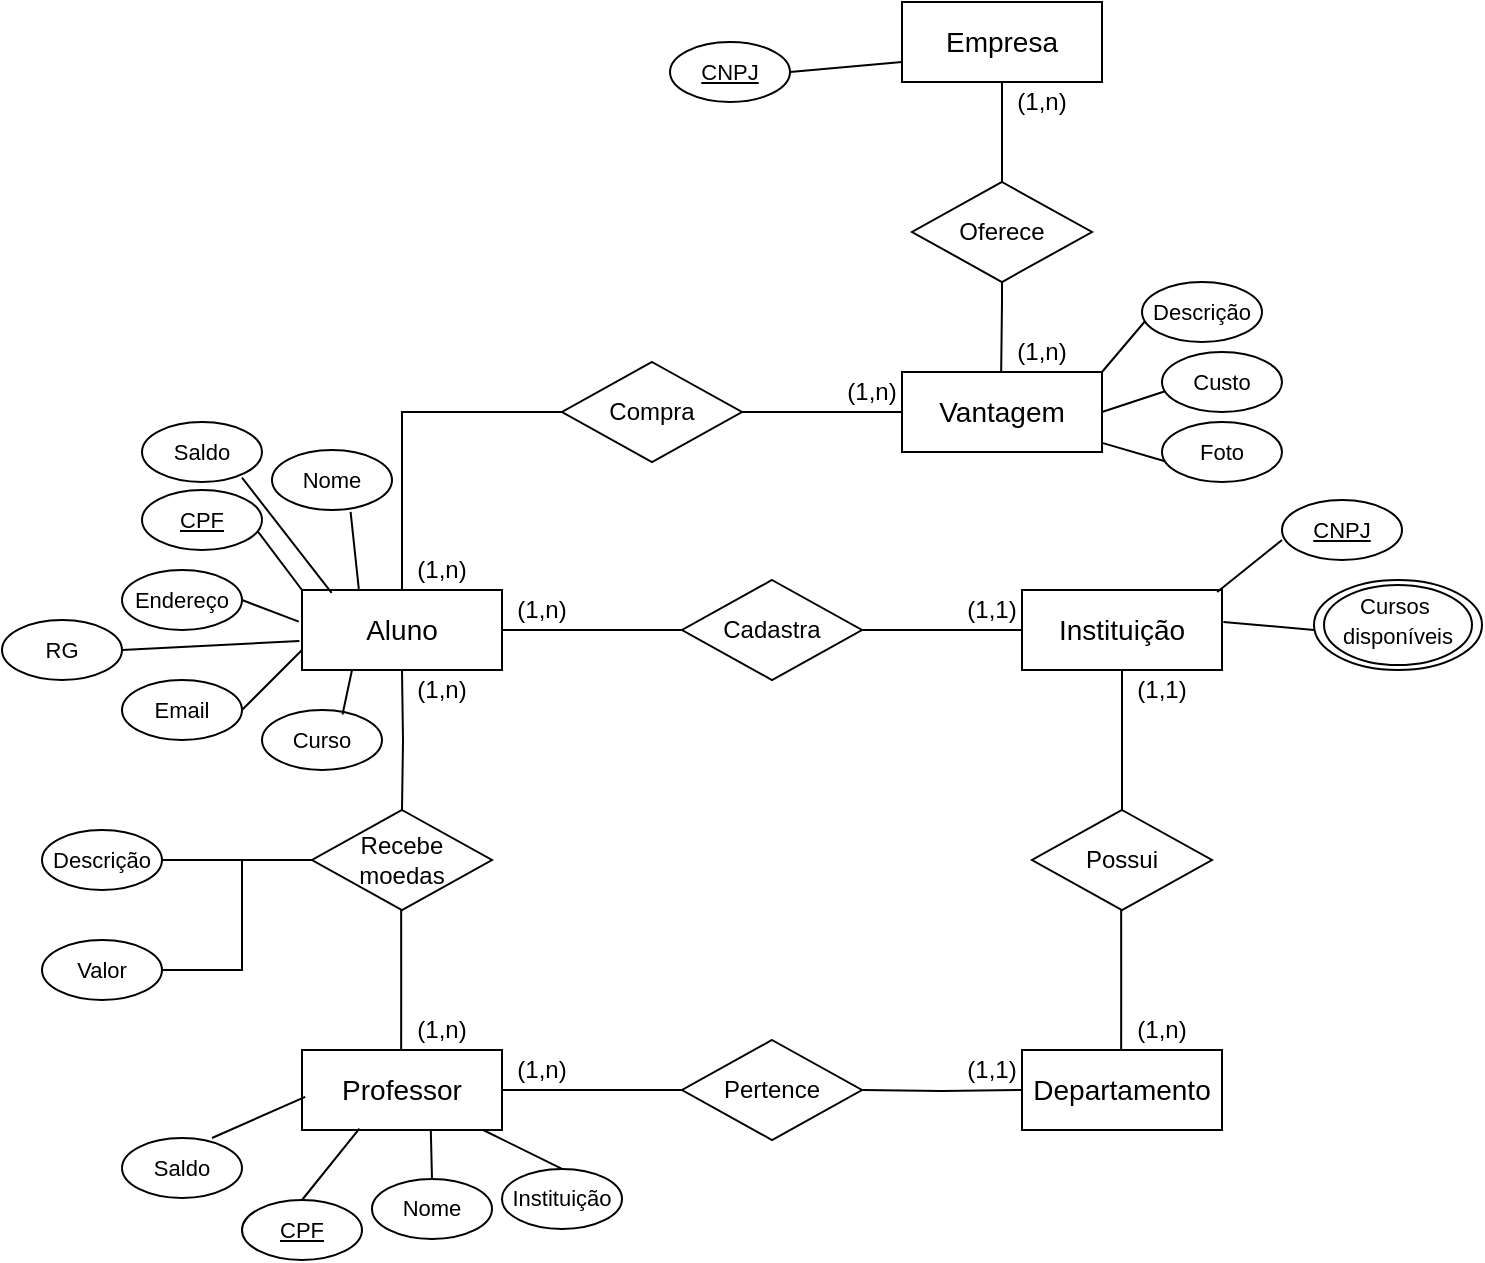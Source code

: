 <mxfile version="21.8.2" type="device">
  <diagram id="C5RBs43oDa-KdzZeNtuy" name="Page-1">
    <mxGraphModel dx="1760" dy="1044" grid="1" gridSize="10" guides="1" tooltips="1" connect="1" arrows="1" fold="1" page="1" pageScale="1" pageWidth="827" pageHeight="1169" math="0" shadow="0">
      <root>
        <mxCell id="WIyWlLk6GJQsqaUBKTNV-0" />
        <mxCell id="WIyWlLk6GJQsqaUBKTNV-1" parent="WIyWlLk6GJQsqaUBKTNV-0" />
        <mxCell id="re-14CfC1s3Y96KnfMVv-6" style="edgeStyle=orthogonalEdgeStyle;rounded=0;orthogonalLoop=1;jettySize=auto;html=1;exitX=1;exitY=0.5;exitDx=0;exitDy=0;entryX=0;entryY=0.5;entryDx=0;entryDy=0;endArrow=none;endFill=0;" edge="1" parent="WIyWlLk6GJQsqaUBKTNV-1" source="re-14CfC1s3Y96KnfMVv-0" target="re-14CfC1s3Y96KnfMVv-4">
          <mxGeometry relative="1" as="geometry" />
        </mxCell>
        <mxCell id="re-14CfC1s3Y96KnfMVv-41" style="edgeStyle=orthogonalEdgeStyle;rounded=0;orthogonalLoop=1;jettySize=auto;html=1;entryX=0;entryY=0.5;entryDx=0;entryDy=0;endArrow=none;endFill=0;" edge="1" parent="WIyWlLk6GJQsqaUBKTNV-1" source="re-14CfC1s3Y96KnfMVv-0" target="re-14CfC1s3Y96KnfMVv-36">
          <mxGeometry relative="1" as="geometry">
            <mxPoint x="180" y="285" as="sourcePoint" />
            <mxPoint x="365" y="190" as="targetPoint" />
            <Array as="points">
              <mxPoint x="220" y="216" />
            </Array>
          </mxGeometry>
        </mxCell>
        <mxCell id="re-14CfC1s3Y96KnfMVv-0" value="" style="rounded=0;whiteSpace=wrap;html=1;" vertex="1" parent="WIyWlLk6GJQsqaUBKTNV-1">
          <mxGeometry x="170" y="305" width="100" height="40" as="geometry" />
        </mxCell>
        <mxCell id="re-14CfC1s3Y96KnfMVv-1" value="&lt;font style=&quot;font-size: 14px;&quot;&gt;Aluno&lt;/font&gt;" style="text;html=1;strokeColor=none;fillColor=none;align=center;verticalAlign=middle;whiteSpace=wrap;rounded=0;" vertex="1" parent="WIyWlLk6GJQsqaUBKTNV-1">
          <mxGeometry x="190" y="310" width="60" height="30" as="geometry" />
        </mxCell>
        <mxCell id="re-14CfC1s3Y96KnfMVv-13" style="edgeStyle=orthogonalEdgeStyle;rounded=0;orthogonalLoop=1;jettySize=auto;html=1;exitX=0.5;exitY=1;exitDx=0;exitDy=0;endArrow=none;endFill=0;" edge="1" parent="WIyWlLk6GJQsqaUBKTNV-1" source="re-14CfC1s3Y96KnfMVv-2" target="re-14CfC1s3Y96KnfMVv-10">
          <mxGeometry relative="1" as="geometry" />
        </mxCell>
        <mxCell id="re-14CfC1s3Y96KnfMVv-2" value="" style="rounded=0;whiteSpace=wrap;html=1;" vertex="1" parent="WIyWlLk6GJQsqaUBKTNV-1">
          <mxGeometry x="530" y="305" width="100" height="40" as="geometry" />
        </mxCell>
        <mxCell id="re-14CfC1s3Y96KnfMVv-3" value="&lt;font style=&quot;font-size: 14px;&quot;&gt;Instituição&lt;/font&gt;" style="text;html=1;strokeColor=none;fillColor=none;align=center;verticalAlign=middle;whiteSpace=wrap;rounded=0;" vertex="1" parent="WIyWlLk6GJQsqaUBKTNV-1">
          <mxGeometry x="550" y="310" width="60" height="30" as="geometry" />
        </mxCell>
        <mxCell id="re-14CfC1s3Y96KnfMVv-4" value="" style="rhombus;whiteSpace=wrap;html=1;" vertex="1" parent="WIyWlLk6GJQsqaUBKTNV-1">
          <mxGeometry x="360" y="300" width="90" height="50" as="geometry" />
        </mxCell>
        <mxCell id="re-14CfC1s3Y96KnfMVv-5" value="Cadastra" style="text;html=1;strokeColor=none;fillColor=none;align=center;verticalAlign=middle;whiteSpace=wrap;rounded=0;" vertex="1" parent="WIyWlLk6GJQsqaUBKTNV-1">
          <mxGeometry x="375" y="310" width="60" height="30" as="geometry" />
        </mxCell>
        <mxCell id="re-14CfC1s3Y96KnfMVv-7" style="edgeStyle=orthogonalEdgeStyle;rounded=0;orthogonalLoop=1;jettySize=auto;html=1;entryX=1;entryY=0.5;entryDx=0;entryDy=0;endArrow=none;endFill=0;" edge="1" parent="WIyWlLk6GJQsqaUBKTNV-1" source="re-14CfC1s3Y96KnfMVv-2" target="re-14CfC1s3Y96KnfMVv-4">
          <mxGeometry relative="1" as="geometry">
            <mxPoint x="280" y="335" as="sourcePoint" />
            <mxPoint x="370" y="335" as="targetPoint" />
          </mxGeometry>
        </mxCell>
        <mxCell id="re-14CfC1s3Y96KnfMVv-8" value="(1,n)" style="text;html=1;strokeColor=none;fillColor=none;align=center;verticalAlign=middle;whiteSpace=wrap;rounded=0;" vertex="1" parent="WIyWlLk6GJQsqaUBKTNV-1">
          <mxGeometry x="270" y="305" width="40" height="20" as="geometry" />
        </mxCell>
        <mxCell id="re-14CfC1s3Y96KnfMVv-9" value="(1,1)" style="text;html=1;strokeColor=none;fillColor=none;align=center;verticalAlign=middle;whiteSpace=wrap;rounded=0;" vertex="1" parent="WIyWlLk6GJQsqaUBKTNV-1">
          <mxGeometry x="495" y="305" width="40" height="20" as="geometry" />
        </mxCell>
        <mxCell id="re-14CfC1s3Y96KnfMVv-10" value="" style="rhombus;whiteSpace=wrap;html=1;" vertex="1" parent="WIyWlLk6GJQsqaUBKTNV-1">
          <mxGeometry x="535" y="415" width="90" height="50" as="geometry" />
        </mxCell>
        <mxCell id="re-14CfC1s3Y96KnfMVv-11" value="Possui" style="text;html=1;strokeColor=none;fillColor=none;align=center;verticalAlign=middle;whiteSpace=wrap;rounded=0;" vertex="1" parent="WIyWlLk6GJQsqaUBKTNV-1">
          <mxGeometry x="550" y="425" width="60" height="30" as="geometry" />
        </mxCell>
        <mxCell id="re-14CfC1s3Y96KnfMVv-17" style="edgeStyle=orthogonalEdgeStyle;rounded=0;orthogonalLoop=1;jettySize=auto;html=1;exitX=0.5;exitY=1;exitDx=0;exitDy=0;endArrow=none;endFill=0;" edge="1" parent="WIyWlLk6GJQsqaUBKTNV-1">
          <mxGeometry relative="1" as="geometry">
            <mxPoint x="579.58" y="535" as="targetPoint" />
            <mxPoint x="579.58" y="465" as="sourcePoint" />
            <Array as="points">
              <mxPoint x="579.58" y="500" />
              <mxPoint x="579.58" y="500" />
            </Array>
          </mxGeometry>
        </mxCell>
        <mxCell id="re-14CfC1s3Y96KnfMVv-18" value="" style="rounded=0;whiteSpace=wrap;html=1;" vertex="1" parent="WIyWlLk6GJQsqaUBKTNV-1">
          <mxGeometry x="530" y="535" width="100" height="40" as="geometry" />
        </mxCell>
        <mxCell id="re-14CfC1s3Y96KnfMVv-19" value="&lt;font style=&quot;font-size: 14px;&quot;&gt;Departamento&lt;/font&gt;" style="text;html=1;strokeColor=none;fillColor=none;align=center;verticalAlign=middle;whiteSpace=wrap;rounded=0;" vertex="1" parent="WIyWlLk6GJQsqaUBKTNV-1">
          <mxGeometry x="550" y="540" width="60" height="30" as="geometry" />
        </mxCell>
        <mxCell id="re-14CfC1s3Y96KnfMVv-20" style="edgeStyle=orthogonalEdgeStyle;rounded=0;orthogonalLoop=1;jettySize=auto;html=1;exitX=1;exitY=0.5;exitDx=0;exitDy=0;entryX=0;entryY=0.5;entryDx=0;entryDy=0;endArrow=none;endFill=0;" edge="1" parent="WIyWlLk6GJQsqaUBKTNV-1" source="re-14CfC1s3Y96KnfMVv-21" target="re-14CfC1s3Y96KnfMVv-23">
          <mxGeometry relative="1" as="geometry" />
        </mxCell>
        <mxCell id="re-14CfC1s3Y96KnfMVv-21" value="" style="rounded=0;whiteSpace=wrap;html=1;" vertex="1" parent="WIyWlLk6GJQsqaUBKTNV-1">
          <mxGeometry x="170" y="535" width="100" height="40" as="geometry" />
        </mxCell>
        <mxCell id="re-14CfC1s3Y96KnfMVv-22" value="&lt;font style=&quot;font-size: 14px;&quot;&gt;Professor&lt;/font&gt;" style="text;html=1;strokeColor=none;fillColor=none;align=center;verticalAlign=middle;whiteSpace=wrap;rounded=0;" vertex="1" parent="WIyWlLk6GJQsqaUBKTNV-1">
          <mxGeometry x="190" y="540" width="60" height="30" as="geometry" />
        </mxCell>
        <mxCell id="re-14CfC1s3Y96KnfMVv-23" value="" style="rhombus;whiteSpace=wrap;html=1;" vertex="1" parent="WIyWlLk6GJQsqaUBKTNV-1">
          <mxGeometry x="360" y="530" width="90" height="50" as="geometry" />
        </mxCell>
        <mxCell id="re-14CfC1s3Y96KnfMVv-24" value="Pertence" style="text;html=1;strokeColor=none;fillColor=none;align=center;verticalAlign=middle;whiteSpace=wrap;rounded=0;" vertex="1" parent="WIyWlLk6GJQsqaUBKTNV-1">
          <mxGeometry x="375" y="540" width="60" height="30" as="geometry" />
        </mxCell>
        <mxCell id="re-14CfC1s3Y96KnfMVv-25" style="edgeStyle=orthogonalEdgeStyle;rounded=0;orthogonalLoop=1;jettySize=auto;html=1;entryX=1;entryY=0.5;entryDx=0;entryDy=0;endArrow=none;endFill=0;" edge="1" parent="WIyWlLk6GJQsqaUBKTNV-1" target="re-14CfC1s3Y96KnfMVv-23">
          <mxGeometry relative="1" as="geometry">
            <mxPoint x="530" y="555" as="sourcePoint" />
            <mxPoint x="370" y="565" as="targetPoint" />
          </mxGeometry>
        </mxCell>
        <mxCell id="re-14CfC1s3Y96KnfMVv-26" value="(1,n)" style="text;html=1;strokeColor=none;fillColor=none;align=center;verticalAlign=middle;whiteSpace=wrap;rounded=0;" vertex="1" parent="WIyWlLk6GJQsqaUBKTNV-1">
          <mxGeometry x="270" y="535" width="40" height="20" as="geometry" />
        </mxCell>
        <mxCell id="re-14CfC1s3Y96KnfMVv-27" value="(1,1)" style="text;html=1;strokeColor=none;fillColor=none;align=center;verticalAlign=middle;whiteSpace=wrap;rounded=0;" vertex="1" parent="WIyWlLk6GJQsqaUBKTNV-1">
          <mxGeometry x="495" y="535" width="40" height="20" as="geometry" />
        </mxCell>
        <mxCell id="re-14CfC1s3Y96KnfMVv-28" value="(1,1)" style="text;html=1;strokeColor=none;fillColor=none;align=center;verticalAlign=middle;whiteSpace=wrap;rounded=0;" vertex="1" parent="WIyWlLk6GJQsqaUBKTNV-1">
          <mxGeometry x="580" y="345" width="40" height="20" as="geometry" />
        </mxCell>
        <mxCell id="re-14CfC1s3Y96KnfMVv-29" value="(1,n)" style="text;html=1;strokeColor=none;fillColor=none;align=center;verticalAlign=middle;whiteSpace=wrap;rounded=0;" vertex="1" parent="WIyWlLk6GJQsqaUBKTNV-1">
          <mxGeometry x="580" y="515" width="40" height="20" as="geometry" />
        </mxCell>
        <mxCell id="re-14CfC1s3Y96KnfMVv-30" style="edgeStyle=orthogonalEdgeStyle;rounded=0;orthogonalLoop=1;jettySize=auto;html=1;exitX=0.5;exitY=1;exitDx=0;exitDy=0;endArrow=none;endFill=0;" edge="1" parent="WIyWlLk6GJQsqaUBKTNV-1" target="re-14CfC1s3Y96KnfMVv-31">
          <mxGeometry relative="1" as="geometry">
            <mxPoint x="220" y="345" as="sourcePoint" />
          </mxGeometry>
        </mxCell>
        <mxCell id="re-14CfC1s3Y96KnfMVv-31" value="" style="rhombus;whiteSpace=wrap;html=1;" vertex="1" parent="WIyWlLk6GJQsqaUBKTNV-1">
          <mxGeometry x="175" y="415" width="90" height="50" as="geometry" />
        </mxCell>
        <mxCell id="re-14CfC1s3Y96KnfMVv-32" value="Recebe&lt;br&gt;moedas" style="text;html=1;strokeColor=none;fillColor=none;align=center;verticalAlign=middle;whiteSpace=wrap;rounded=0;" vertex="1" parent="WIyWlLk6GJQsqaUBKTNV-1">
          <mxGeometry x="190" y="425" width="60" height="30" as="geometry" />
        </mxCell>
        <mxCell id="re-14CfC1s3Y96KnfMVv-33" style="edgeStyle=orthogonalEdgeStyle;rounded=0;orthogonalLoop=1;jettySize=auto;html=1;exitX=0.5;exitY=1;exitDx=0;exitDy=0;endArrow=none;endFill=0;" edge="1" parent="WIyWlLk6GJQsqaUBKTNV-1">
          <mxGeometry relative="1" as="geometry">
            <mxPoint x="219.58" y="535" as="targetPoint" />
            <mxPoint x="219.58" y="465" as="sourcePoint" />
            <Array as="points">
              <mxPoint x="219.58" y="500" />
              <mxPoint x="219.58" y="500" />
            </Array>
          </mxGeometry>
        </mxCell>
        <mxCell id="re-14CfC1s3Y96KnfMVv-34" value="(1,n)" style="text;html=1;strokeColor=none;fillColor=none;align=center;verticalAlign=middle;whiteSpace=wrap;rounded=0;" vertex="1" parent="WIyWlLk6GJQsqaUBKTNV-1">
          <mxGeometry x="220" y="345" width="40" height="20" as="geometry" />
        </mxCell>
        <mxCell id="re-14CfC1s3Y96KnfMVv-35" value="(1,n)" style="text;html=1;strokeColor=none;fillColor=none;align=center;verticalAlign=middle;whiteSpace=wrap;rounded=0;" vertex="1" parent="WIyWlLk6GJQsqaUBKTNV-1">
          <mxGeometry x="220" y="515" width="40" height="20" as="geometry" />
        </mxCell>
        <mxCell id="re-14CfC1s3Y96KnfMVv-36" value="" style="rhombus;whiteSpace=wrap;html=1;" vertex="1" parent="WIyWlLk6GJQsqaUBKTNV-1">
          <mxGeometry x="300" y="191" width="90" height="50" as="geometry" />
        </mxCell>
        <mxCell id="re-14CfC1s3Y96KnfMVv-37" value="Compra" style="text;html=1;strokeColor=none;fillColor=none;align=center;verticalAlign=middle;whiteSpace=wrap;rounded=0;" vertex="1" parent="WIyWlLk6GJQsqaUBKTNV-1">
          <mxGeometry x="315" y="201" width="60" height="30" as="geometry" />
        </mxCell>
        <mxCell id="re-14CfC1s3Y96KnfMVv-42" value="(1,n)" style="text;html=1;strokeColor=none;fillColor=none;align=center;verticalAlign=middle;whiteSpace=wrap;rounded=0;" vertex="1" parent="WIyWlLk6GJQsqaUBKTNV-1">
          <mxGeometry x="220" y="285" width="40" height="20" as="geometry" />
        </mxCell>
        <mxCell id="re-14CfC1s3Y96KnfMVv-43" value="" style="rounded=0;whiteSpace=wrap;html=1;" vertex="1" parent="WIyWlLk6GJQsqaUBKTNV-1">
          <mxGeometry x="470" y="196" width="100" height="40" as="geometry" />
        </mxCell>
        <mxCell id="re-14CfC1s3Y96KnfMVv-44" value="&lt;font style=&quot;font-size: 14px;&quot;&gt;Vantagem&lt;br&gt;&lt;/font&gt;" style="text;html=1;strokeColor=none;fillColor=none;align=center;verticalAlign=middle;whiteSpace=wrap;rounded=0;" vertex="1" parent="WIyWlLk6GJQsqaUBKTNV-1">
          <mxGeometry x="490" y="201" width="60" height="30" as="geometry" />
        </mxCell>
        <mxCell id="re-14CfC1s3Y96KnfMVv-45" style="edgeStyle=orthogonalEdgeStyle;rounded=0;orthogonalLoop=1;jettySize=auto;html=1;entryX=1;entryY=0.5;entryDx=0;entryDy=0;endArrow=none;endFill=0;" edge="1" parent="WIyWlLk6GJQsqaUBKTNV-1" source="re-14CfC1s3Y96KnfMVv-43">
          <mxGeometry relative="1" as="geometry">
            <mxPoint x="220" y="226" as="sourcePoint" />
            <mxPoint x="390" y="216" as="targetPoint" />
          </mxGeometry>
        </mxCell>
        <mxCell id="re-14CfC1s3Y96KnfMVv-46" value="(1,n)" style="text;html=1;strokeColor=none;fillColor=none;align=center;verticalAlign=middle;whiteSpace=wrap;rounded=0;" vertex="1" parent="WIyWlLk6GJQsqaUBKTNV-1">
          <mxGeometry x="435" y="196" width="40" height="20" as="geometry" />
        </mxCell>
        <mxCell id="re-14CfC1s3Y96KnfMVv-47" style="edgeStyle=orthogonalEdgeStyle;rounded=0;orthogonalLoop=1;jettySize=auto;html=1;exitX=0.5;exitY=1;exitDx=0;exitDy=0;endArrow=none;endFill=0;" edge="1" parent="WIyWlLk6GJQsqaUBKTNV-1" source="re-14CfC1s3Y96KnfMVv-48" target="re-14CfC1s3Y96KnfMVv-51">
          <mxGeometry relative="1" as="geometry" />
        </mxCell>
        <mxCell id="re-14CfC1s3Y96KnfMVv-48" value="" style="rounded=0;whiteSpace=wrap;html=1;" vertex="1" parent="WIyWlLk6GJQsqaUBKTNV-1">
          <mxGeometry x="470" y="11" width="100" height="40" as="geometry" />
        </mxCell>
        <mxCell id="re-14CfC1s3Y96KnfMVv-49" value="&lt;font style=&quot;font-size: 14px;&quot;&gt;Empresa&lt;/font&gt;" style="text;html=1;strokeColor=none;fillColor=none;align=center;verticalAlign=middle;whiteSpace=wrap;rounded=0;" vertex="1" parent="WIyWlLk6GJQsqaUBKTNV-1">
          <mxGeometry x="490" y="16" width="60" height="30" as="geometry" />
        </mxCell>
        <mxCell id="re-14CfC1s3Y96KnfMVv-51" value="" style="rhombus;whiteSpace=wrap;html=1;" vertex="1" parent="WIyWlLk6GJQsqaUBKTNV-1">
          <mxGeometry x="475" y="101" width="90" height="50" as="geometry" />
        </mxCell>
        <mxCell id="re-14CfC1s3Y96KnfMVv-52" value="Oferece" style="text;html=1;strokeColor=none;fillColor=none;align=center;verticalAlign=middle;whiteSpace=wrap;rounded=0;" vertex="1" parent="WIyWlLk6GJQsqaUBKTNV-1">
          <mxGeometry x="490" y="111" width="60" height="30" as="geometry" />
        </mxCell>
        <mxCell id="re-14CfC1s3Y96KnfMVv-53" style="edgeStyle=orthogonalEdgeStyle;rounded=0;orthogonalLoop=1;jettySize=auto;html=1;endArrow=none;endFill=0;" edge="1" parent="WIyWlLk6GJQsqaUBKTNV-1">
          <mxGeometry relative="1" as="geometry">
            <mxPoint x="519.58" y="196" as="targetPoint" />
            <mxPoint x="520" y="151" as="sourcePoint" />
            <Array as="points">
              <mxPoint x="519.58" y="161" />
              <mxPoint x="519.58" y="161" />
            </Array>
          </mxGeometry>
        </mxCell>
        <mxCell id="re-14CfC1s3Y96KnfMVv-54" value="(1,n)" style="text;html=1;strokeColor=none;fillColor=none;align=center;verticalAlign=middle;whiteSpace=wrap;rounded=0;" vertex="1" parent="WIyWlLk6GJQsqaUBKTNV-1">
          <mxGeometry x="520" y="51" width="40" height="20" as="geometry" />
        </mxCell>
        <mxCell id="re-14CfC1s3Y96KnfMVv-55" value="(1,n)" style="text;html=1;strokeColor=none;fillColor=none;align=center;verticalAlign=middle;whiteSpace=wrap;rounded=0;" vertex="1" parent="WIyWlLk6GJQsqaUBKTNV-1">
          <mxGeometry x="520" y="176" width="40" height="20" as="geometry" />
        </mxCell>
        <mxCell id="re-14CfC1s3Y96KnfMVv-56" value="" style="ellipse;whiteSpace=wrap;html=1;" vertex="1" parent="WIyWlLk6GJQsqaUBKTNV-1">
          <mxGeometry x="90" y="255" width="60" height="30" as="geometry" />
        </mxCell>
        <mxCell id="re-14CfC1s3Y96KnfMVv-57" value="&lt;span style=&quot;font-size: 11px;&quot;&gt;&lt;u&gt;CPF&lt;/u&gt;&lt;/span&gt;" style="text;html=1;strokeColor=none;fillColor=none;align=center;verticalAlign=middle;whiteSpace=wrap;rounded=0;" vertex="1" parent="WIyWlLk6GJQsqaUBKTNV-1">
          <mxGeometry x="90" y="255" width="60" height="30" as="geometry" />
        </mxCell>
        <mxCell id="re-14CfC1s3Y96KnfMVv-59" value="" style="endArrow=none;html=1;rounded=0;entryX=0;entryY=0;entryDx=0;entryDy=0;exitX=0.968;exitY=0.699;exitDx=0;exitDy=0;exitPerimeter=0;" edge="1" parent="WIyWlLk6GJQsqaUBKTNV-1" source="re-14CfC1s3Y96KnfMVv-57" target="re-14CfC1s3Y96KnfMVv-0">
          <mxGeometry width="50" height="50" relative="1" as="geometry">
            <mxPoint x="125" y="345" as="sourcePoint" />
            <mxPoint x="175" y="295" as="targetPoint" />
          </mxGeometry>
        </mxCell>
        <mxCell id="re-14CfC1s3Y96KnfMVv-60" value="" style="ellipse;whiteSpace=wrap;html=1;" vertex="1" parent="WIyWlLk6GJQsqaUBKTNV-1">
          <mxGeometry x="155" y="235" width="60" height="30" as="geometry" />
        </mxCell>
        <mxCell id="re-14CfC1s3Y96KnfMVv-61" value="&lt;span style=&quot;font-size: 11px;&quot;&gt;Nome&lt;/span&gt;" style="text;html=1;strokeColor=none;fillColor=none;align=center;verticalAlign=middle;whiteSpace=wrap;rounded=0;" vertex="1" parent="WIyWlLk6GJQsqaUBKTNV-1">
          <mxGeometry x="155" y="235" width="60" height="30" as="geometry" />
        </mxCell>
        <mxCell id="re-14CfC1s3Y96KnfMVv-62" value="" style="endArrow=none;html=1;rounded=0;exitX=0.655;exitY=1.03;exitDx=0;exitDy=0;exitPerimeter=0;entryX=0.284;entryY=-0.015;entryDx=0;entryDy=0;entryPerimeter=0;" edge="1" parent="WIyWlLk6GJQsqaUBKTNV-1" source="re-14CfC1s3Y96KnfMVv-61" target="re-14CfC1s3Y96KnfMVv-0">
          <mxGeometry width="50" height="50" relative="1" as="geometry">
            <mxPoint x="185" y="325" as="sourcePoint" />
            <mxPoint x="200" y="300" as="targetPoint" />
          </mxGeometry>
        </mxCell>
        <mxCell id="re-14CfC1s3Y96KnfMVv-66" value="" style="ellipse;whiteSpace=wrap;html=1;" vertex="1" parent="WIyWlLk6GJQsqaUBKTNV-1">
          <mxGeometry x="80" y="295" width="60" height="30" as="geometry" />
        </mxCell>
        <mxCell id="re-14CfC1s3Y96KnfMVv-67" value="&lt;span style=&quot;font-size: 11px;&quot;&gt;Endereço&lt;/span&gt;" style="text;html=1;strokeColor=none;fillColor=none;align=center;verticalAlign=middle;whiteSpace=wrap;rounded=0;" vertex="1" parent="WIyWlLk6GJQsqaUBKTNV-1">
          <mxGeometry x="80" y="295" width="60" height="30" as="geometry" />
        </mxCell>
        <mxCell id="re-14CfC1s3Y96KnfMVv-68" value="" style="endArrow=none;html=1;rounded=0;entryX=-0.016;entryY=0.395;entryDx=0;entryDy=0;exitX=1;exitY=0.5;exitDx=0;exitDy=0;entryPerimeter=0;" edge="1" parent="WIyWlLk6GJQsqaUBKTNV-1" source="re-14CfC1s3Y96KnfMVv-67" target="re-14CfC1s3Y96KnfMVv-0">
          <mxGeometry width="50" height="50" relative="1" as="geometry">
            <mxPoint x="127" y="395" as="sourcePoint" />
            <mxPoint x="129" y="376" as="targetPoint" />
          </mxGeometry>
        </mxCell>
        <mxCell id="re-14CfC1s3Y96KnfMVv-69" value="" style="ellipse;whiteSpace=wrap;html=1;" vertex="1" parent="WIyWlLk6GJQsqaUBKTNV-1">
          <mxGeometry x="80" y="350" width="60" height="30" as="geometry" />
        </mxCell>
        <mxCell id="re-14CfC1s3Y96KnfMVv-70" value="&lt;span style=&quot;font-size: 11px;&quot;&gt;Email&lt;/span&gt;" style="text;html=1;strokeColor=none;fillColor=none;align=center;verticalAlign=middle;whiteSpace=wrap;rounded=0;" vertex="1" parent="WIyWlLk6GJQsqaUBKTNV-1">
          <mxGeometry x="80" y="350" width="60" height="30" as="geometry" />
        </mxCell>
        <mxCell id="re-14CfC1s3Y96KnfMVv-71" value="" style="endArrow=none;html=1;rounded=0;entryX=0;entryY=0.75;entryDx=0;entryDy=0;exitX=1;exitY=0.5;exitDx=0;exitDy=0;" edge="1" parent="WIyWlLk6GJQsqaUBKTNV-1" source="re-14CfC1s3Y96KnfMVv-70" target="re-14CfC1s3Y96KnfMVv-0">
          <mxGeometry width="50" height="50" relative="1" as="geometry">
            <mxPoint x="129" y="435" as="sourcePoint" />
            <mxPoint x="170" y="361" as="targetPoint" />
          </mxGeometry>
        </mxCell>
        <mxCell id="re-14CfC1s3Y96KnfMVv-72" value="" style="ellipse;whiteSpace=wrap;html=1;" vertex="1" parent="WIyWlLk6GJQsqaUBKTNV-1">
          <mxGeometry x="20" y="320" width="60" height="30" as="geometry" />
        </mxCell>
        <mxCell id="re-14CfC1s3Y96KnfMVv-73" value="&lt;span style=&quot;font-size: 11px;&quot;&gt;RG&lt;/span&gt;" style="text;html=1;strokeColor=none;fillColor=none;align=center;verticalAlign=middle;whiteSpace=wrap;rounded=0;" vertex="1" parent="WIyWlLk6GJQsqaUBKTNV-1">
          <mxGeometry x="20" y="320" width="60" height="30" as="geometry" />
        </mxCell>
        <mxCell id="re-14CfC1s3Y96KnfMVv-74" value="" style="endArrow=none;html=1;rounded=0;entryX=-0.013;entryY=0.638;entryDx=0;entryDy=0;exitX=1;exitY=0.5;exitDx=0;exitDy=0;entryPerimeter=0;" edge="1" parent="WIyWlLk6GJQsqaUBKTNV-1" source="re-14CfC1s3Y96KnfMVv-73" target="re-14CfC1s3Y96KnfMVv-0">
          <mxGeometry width="50" height="50" relative="1" as="geometry">
            <mxPoint x="67" y="420" as="sourcePoint" />
            <mxPoint x="108" y="346" as="targetPoint" />
          </mxGeometry>
        </mxCell>
        <mxCell id="re-14CfC1s3Y96KnfMVv-79" value="" style="ellipse;whiteSpace=wrap;html=1;" vertex="1" parent="WIyWlLk6GJQsqaUBKTNV-1">
          <mxGeometry x="140" y="610" width="60" height="30" as="geometry" />
        </mxCell>
        <mxCell id="re-14CfC1s3Y96KnfMVv-80" value="&lt;span style=&quot;font-size: 11px;&quot;&gt;&lt;u&gt;CPF&lt;/u&gt;&lt;/span&gt;" style="text;html=1;strokeColor=none;fillColor=none;align=center;verticalAlign=middle;whiteSpace=wrap;rounded=0;" vertex="1" parent="WIyWlLk6GJQsqaUBKTNV-1">
          <mxGeometry x="140" y="610" width="60" height="30" as="geometry" />
        </mxCell>
        <mxCell id="re-14CfC1s3Y96KnfMVv-81" value="" style="endArrow=none;html=1;rounded=0;entryX=0.287;entryY=0.983;entryDx=0;entryDy=0;exitX=0.5;exitY=0;exitDx=0;exitDy=0;entryPerimeter=0;" edge="1" parent="WIyWlLk6GJQsqaUBKTNV-1" source="re-14CfC1s3Y96KnfMVv-80" target="re-14CfC1s3Y96KnfMVv-21">
          <mxGeometry width="50" height="50" relative="1" as="geometry">
            <mxPoint x="185" y="710" as="sourcePoint" />
            <mxPoint x="230" y="670" as="targetPoint" />
          </mxGeometry>
        </mxCell>
        <mxCell id="re-14CfC1s3Y96KnfMVv-82" value="" style="ellipse;whiteSpace=wrap;html=1;" vertex="1" parent="WIyWlLk6GJQsqaUBKTNV-1">
          <mxGeometry x="205" y="599.44" width="60" height="30" as="geometry" />
        </mxCell>
        <mxCell id="re-14CfC1s3Y96KnfMVv-83" value="&lt;span style=&quot;font-size: 11px;&quot;&gt;Nome&lt;/span&gt;" style="text;html=1;strokeColor=none;fillColor=none;align=center;verticalAlign=middle;whiteSpace=wrap;rounded=0;" vertex="1" parent="WIyWlLk6GJQsqaUBKTNV-1">
          <mxGeometry x="205" y="599.44" width="60" height="30" as="geometry" />
        </mxCell>
        <mxCell id="re-14CfC1s3Y96KnfMVv-84" value="" style="endArrow=none;html=1;rounded=0;entryX=0.694;entryY=1.014;entryDx=0;entryDy=0;entryPerimeter=0;exitX=0.5;exitY=0;exitDx=0;exitDy=0;" edge="1" parent="WIyWlLk6GJQsqaUBKTNV-1" source="re-14CfC1s3Y96KnfMVv-83">
          <mxGeometry width="50" height="50" relative="1" as="geometry">
            <mxPoint x="244" y="630.44" as="sourcePoint" />
            <mxPoint x="234.4" y="575.0" as="targetPoint" />
          </mxGeometry>
        </mxCell>
        <mxCell id="re-14CfC1s3Y96KnfMVv-85" value="" style="ellipse;whiteSpace=wrap;html=1;" vertex="1" parent="WIyWlLk6GJQsqaUBKTNV-1">
          <mxGeometry x="150" y="365" width="60" height="30" as="geometry" />
        </mxCell>
        <mxCell id="re-14CfC1s3Y96KnfMVv-86" value="&lt;span style=&quot;font-size: 11px;&quot;&gt;Curso&lt;/span&gt;" style="text;html=1;strokeColor=none;fillColor=none;align=center;verticalAlign=middle;whiteSpace=wrap;rounded=0;" vertex="1" parent="WIyWlLk6GJQsqaUBKTNV-1">
          <mxGeometry x="150" y="365" width="60" height="30" as="geometry" />
        </mxCell>
        <mxCell id="re-14CfC1s3Y96KnfMVv-87" value="" style="endArrow=none;html=1;rounded=0;entryX=0.25;entryY=1;entryDx=0;entryDy=0;exitX=0.671;exitY=0.075;exitDx=0;exitDy=0;exitPerimeter=0;" edge="1" parent="WIyWlLk6GJQsqaUBKTNV-1" source="re-14CfC1s3Y96KnfMVv-86" target="re-14CfC1s3Y96KnfMVv-0">
          <mxGeometry width="50" height="50" relative="1" as="geometry">
            <mxPoint x="179" y="465" as="sourcePoint" />
            <mxPoint x="220" y="365" as="targetPoint" />
          </mxGeometry>
        </mxCell>
        <mxCell id="re-14CfC1s3Y96KnfMVv-90" value="" style="ellipse;whiteSpace=wrap;html=1;" vertex="1" parent="WIyWlLk6GJQsqaUBKTNV-1">
          <mxGeometry x="660" y="260" width="60" height="30" as="geometry" />
        </mxCell>
        <mxCell id="re-14CfC1s3Y96KnfMVv-91" value="&lt;span style=&quot;font-size: 11px;&quot;&gt;&lt;u&gt;CNPJ&lt;/u&gt;&lt;/span&gt;" style="text;html=1;strokeColor=none;fillColor=none;align=center;verticalAlign=middle;whiteSpace=wrap;rounded=0;" vertex="1" parent="WIyWlLk6GJQsqaUBKTNV-1">
          <mxGeometry x="660" y="260" width="60" height="30" as="geometry" />
        </mxCell>
        <mxCell id="re-14CfC1s3Y96KnfMVv-92" value="" style="endArrow=none;html=1;rounded=0;entryX=0.976;entryY=0.025;entryDx=0;entryDy=0;entryPerimeter=0;" edge="1" parent="WIyWlLk6GJQsqaUBKTNV-1" target="re-14CfC1s3Y96KnfMVv-2">
          <mxGeometry width="50" height="50" relative="1" as="geometry">
            <mxPoint x="660" y="280" as="sourcePoint" />
            <mxPoint x="740" y="310" as="targetPoint" />
          </mxGeometry>
        </mxCell>
        <mxCell id="re-14CfC1s3Y96KnfMVv-93" value="" style="ellipse;whiteSpace=wrap;html=1;" vertex="1" parent="WIyWlLk6GJQsqaUBKTNV-1">
          <mxGeometry x="676" y="300" width="84" height="45" as="geometry" />
        </mxCell>
        <mxCell id="re-14CfC1s3Y96KnfMVv-95" value="" style="endArrow=none;html=1;rounded=0;entryX=1.007;entryY=0.4;entryDx=0;entryDy=0;entryPerimeter=0;" edge="1" parent="WIyWlLk6GJQsqaUBKTNV-1" target="re-14CfC1s3Y96KnfMVv-2">
          <mxGeometry width="50" height="50" relative="1" as="geometry">
            <mxPoint x="676" y="325" as="sourcePoint" />
            <mxPoint x="644" y="351" as="targetPoint" />
          </mxGeometry>
        </mxCell>
        <mxCell id="re-14CfC1s3Y96KnfMVv-96" value="" style="ellipse;whiteSpace=wrap;html=1;" vertex="1" parent="WIyWlLk6GJQsqaUBKTNV-1">
          <mxGeometry x="681" y="302.5" width="74" height="40" as="geometry" />
        </mxCell>
        <mxCell id="re-14CfC1s3Y96KnfMVv-94" value="&lt;span style=&quot;font-size: 11px;&quot;&gt;Cursos&amp;nbsp;&lt;br&gt;disponíveis&lt;br&gt;&lt;/span&gt;" style="text;html=1;strokeColor=none;fillColor=none;align=center;verticalAlign=middle;whiteSpace=wrap;rounded=0;" vertex="1" parent="WIyWlLk6GJQsqaUBKTNV-1">
          <mxGeometry x="686" y="302.5" width="64" height="35" as="geometry" />
        </mxCell>
        <mxCell id="re-14CfC1s3Y96KnfMVv-97" value="" style="ellipse;whiteSpace=wrap;html=1;" vertex="1" parent="WIyWlLk6GJQsqaUBKTNV-1">
          <mxGeometry x="80" y="579" width="60" height="30" as="geometry" />
        </mxCell>
        <mxCell id="re-14CfC1s3Y96KnfMVv-98" value="&lt;span style=&quot;font-size: 11px;&quot;&gt;Saldo&lt;/span&gt;" style="text;html=1;strokeColor=none;fillColor=none;align=center;verticalAlign=middle;whiteSpace=wrap;rounded=0;" vertex="1" parent="WIyWlLk6GJQsqaUBKTNV-1">
          <mxGeometry x="80" y="579" width="60" height="30" as="geometry" />
        </mxCell>
        <mxCell id="re-14CfC1s3Y96KnfMVv-99" value="" style="endArrow=none;html=1;rounded=0;entryX=0.016;entryY=0.585;entryDx=0;entryDy=0;entryPerimeter=0;exitX=0.75;exitY=0;exitDx=0;exitDy=0;" edge="1" parent="WIyWlLk6GJQsqaUBKTNV-1" source="re-14CfC1s3Y96KnfMVv-98" target="re-14CfC1s3Y96KnfMVv-21">
          <mxGeometry width="50" height="50" relative="1" as="geometry">
            <mxPoint x="119" y="610" as="sourcePoint" />
            <mxPoint x="109" y="555" as="targetPoint" />
          </mxGeometry>
        </mxCell>
        <mxCell id="re-14CfC1s3Y96KnfMVv-100" value="" style="ellipse;whiteSpace=wrap;html=1;" vertex="1" parent="WIyWlLk6GJQsqaUBKTNV-1">
          <mxGeometry x="90" y="221" width="60" height="30" as="geometry" />
        </mxCell>
        <mxCell id="re-14CfC1s3Y96KnfMVv-101" value="&lt;span style=&quot;font-size: 11px;&quot;&gt;Saldo&lt;/span&gt;" style="text;html=1;strokeColor=none;fillColor=none;align=center;verticalAlign=middle;whiteSpace=wrap;rounded=0;" vertex="1" parent="WIyWlLk6GJQsqaUBKTNV-1">
          <mxGeometry x="90" y="221" width="60" height="30" as="geometry" />
        </mxCell>
        <mxCell id="re-14CfC1s3Y96KnfMVv-102" value="" style="endArrow=none;html=1;rounded=0;entryX=0.833;entryY=0.927;entryDx=0;entryDy=0;entryPerimeter=0;exitX=0.148;exitY=0.035;exitDx=0;exitDy=0;exitPerimeter=0;" edge="1" parent="WIyWlLk6GJQsqaUBKTNV-1" source="re-14CfC1s3Y96KnfMVv-0" target="re-14CfC1s3Y96KnfMVv-101">
          <mxGeometry width="50" height="50" relative="1" as="geometry">
            <mxPoint x="140" y="221" as="sourcePoint" />
            <mxPoint x="187" y="200" as="targetPoint" />
          </mxGeometry>
        </mxCell>
        <mxCell id="re-14CfC1s3Y96KnfMVv-103" value="" style="endArrow=none;html=1;rounded=0;" edge="1" parent="WIyWlLk6GJQsqaUBKTNV-1">
          <mxGeometry width="50" height="50" relative="1" as="geometry">
            <mxPoint x="100" y="440" as="sourcePoint" />
            <mxPoint x="175" y="440" as="targetPoint" />
          </mxGeometry>
        </mxCell>
        <mxCell id="re-14CfC1s3Y96KnfMVv-104" value="" style="ellipse;whiteSpace=wrap;html=1;" vertex="1" parent="WIyWlLk6GJQsqaUBKTNV-1">
          <mxGeometry x="40" y="425" width="60" height="30" as="geometry" />
        </mxCell>
        <mxCell id="re-14CfC1s3Y96KnfMVv-105" value="&lt;span style=&quot;font-size: 11px;&quot;&gt;Descrição&lt;/span&gt;" style="text;html=1;strokeColor=none;fillColor=none;align=center;verticalAlign=middle;whiteSpace=wrap;rounded=0;" vertex="1" parent="WIyWlLk6GJQsqaUBKTNV-1">
          <mxGeometry x="40" y="425" width="60" height="30" as="geometry" />
        </mxCell>
        <mxCell id="re-14CfC1s3Y96KnfMVv-106" value="" style="ellipse;whiteSpace=wrap;html=1;" vertex="1" parent="WIyWlLk6GJQsqaUBKTNV-1">
          <mxGeometry x="40" y="480" width="60" height="30" as="geometry" />
        </mxCell>
        <mxCell id="re-14CfC1s3Y96KnfMVv-107" value="&lt;span style=&quot;font-size: 11px;&quot;&gt;Valor&lt;/span&gt;" style="text;html=1;strokeColor=none;fillColor=none;align=center;verticalAlign=middle;whiteSpace=wrap;rounded=0;" vertex="1" parent="WIyWlLk6GJQsqaUBKTNV-1">
          <mxGeometry x="40" y="480" width="60" height="30" as="geometry" />
        </mxCell>
        <mxCell id="re-14CfC1s3Y96KnfMVv-108" value="" style="endArrow=none;html=1;rounded=0;exitX=1;exitY=0.5;exitDx=0;exitDy=0;" edge="1" parent="WIyWlLk6GJQsqaUBKTNV-1" source="re-14CfC1s3Y96KnfMVv-107">
          <mxGeometry width="50" height="50" relative="1" as="geometry">
            <mxPoint x="110" y="520" as="sourcePoint" />
            <mxPoint x="140" y="440" as="targetPoint" />
            <Array as="points">
              <mxPoint x="140" y="495" />
            </Array>
          </mxGeometry>
        </mxCell>
        <mxCell id="re-14CfC1s3Y96KnfMVv-109" value="" style="ellipse;whiteSpace=wrap;html=1;" vertex="1" parent="WIyWlLk6GJQsqaUBKTNV-1">
          <mxGeometry x="590" y="151" width="60" height="30" as="geometry" />
        </mxCell>
        <mxCell id="re-14CfC1s3Y96KnfMVv-110" value="&lt;span style=&quot;font-size: 11px;&quot;&gt;Descrição&lt;/span&gt;" style="text;html=1;strokeColor=none;fillColor=none;align=center;verticalAlign=middle;whiteSpace=wrap;rounded=0;" vertex="1" parent="WIyWlLk6GJQsqaUBKTNV-1">
          <mxGeometry x="590" y="151" width="60" height="30" as="geometry" />
        </mxCell>
        <mxCell id="re-14CfC1s3Y96KnfMVv-111" value="" style="endArrow=none;html=1;rounded=0;entryX=0.025;entryY=0.654;entryDx=0;entryDy=0;entryPerimeter=0;exitX=1;exitY=0;exitDx=0;exitDy=0;" edge="1" parent="WIyWlLk6GJQsqaUBKTNV-1" source="re-14CfC1s3Y96KnfMVv-43" target="re-14CfC1s3Y96KnfMVv-110">
          <mxGeometry width="50" height="50" relative="1" as="geometry">
            <mxPoint x="540" y="281" as="sourcePoint" />
            <mxPoint x="590" y="231" as="targetPoint" />
          </mxGeometry>
        </mxCell>
        <mxCell id="re-14CfC1s3Y96KnfMVv-112" value="" style="ellipse;whiteSpace=wrap;html=1;" vertex="1" parent="WIyWlLk6GJQsqaUBKTNV-1">
          <mxGeometry x="600" y="186" width="60" height="30" as="geometry" />
        </mxCell>
        <mxCell id="re-14CfC1s3Y96KnfMVv-113" value="&lt;span style=&quot;font-size: 11px;&quot;&gt;Custo&lt;/span&gt;" style="text;html=1;strokeColor=none;fillColor=none;align=center;verticalAlign=middle;whiteSpace=wrap;rounded=0;" vertex="1" parent="WIyWlLk6GJQsqaUBKTNV-1">
          <mxGeometry x="600" y="186" width="60" height="30" as="geometry" />
        </mxCell>
        <mxCell id="re-14CfC1s3Y96KnfMVv-114" value="" style="endArrow=none;html=1;rounded=0;entryX=0.025;entryY=0.654;entryDx=0;entryDy=0;entryPerimeter=0;exitX=1;exitY=0.5;exitDx=0;exitDy=0;" edge="1" parent="WIyWlLk6GJQsqaUBKTNV-1" target="re-14CfC1s3Y96KnfMVv-113" source="re-14CfC1s3Y96KnfMVv-43">
          <mxGeometry width="50" height="50" relative="1" as="geometry">
            <mxPoint x="580" y="231" as="sourcePoint" />
            <mxPoint x="600" y="266" as="targetPoint" />
          </mxGeometry>
        </mxCell>
        <mxCell id="re-14CfC1s3Y96KnfMVv-115" value="" style="ellipse;whiteSpace=wrap;html=1;" vertex="1" parent="WIyWlLk6GJQsqaUBKTNV-1">
          <mxGeometry x="600" y="221" width="60" height="30" as="geometry" />
        </mxCell>
        <mxCell id="re-14CfC1s3Y96KnfMVv-116" value="&lt;span style=&quot;font-size: 11px;&quot;&gt;Foto&lt;/span&gt;" style="text;html=1;strokeColor=none;fillColor=none;align=center;verticalAlign=middle;whiteSpace=wrap;rounded=0;" vertex="1" parent="WIyWlLk6GJQsqaUBKTNV-1">
          <mxGeometry x="600" y="221" width="60" height="30" as="geometry" />
        </mxCell>
        <mxCell id="re-14CfC1s3Y96KnfMVv-117" value="" style="endArrow=none;html=1;rounded=0;entryX=0.025;entryY=0.654;entryDx=0;entryDy=0;entryPerimeter=0;exitX=1.005;exitY=0.889;exitDx=0;exitDy=0;exitPerimeter=0;" edge="1" parent="WIyWlLk6GJQsqaUBKTNV-1" target="re-14CfC1s3Y96KnfMVv-116" source="re-14CfC1s3Y96KnfMVv-43">
          <mxGeometry width="50" height="50" relative="1" as="geometry">
            <mxPoint x="580" y="266" as="sourcePoint" />
            <mxPoint x="600" y="301" as="targetPoint" />
          </mxGeometry>
        </mxCell>
        <mxCell id="re-14CfC1s3Y96KnfMVv-119" value="" style="ellipse;whiteSpace=wrap;html=1;" vertex="1" parent="WIyWlLk6GJQsqaUBKTNV-1">
          <mxGeometry x="354" y="31" width="60" height="30" as="geometry" />
        </mxCell>
        <mxCell id="re-14CfC1s3Y96KnfMVv-120" value="&lt;span style=&quot;font-size: 11px;&quot;&gt;&lt;u&gt;CNPJ&lt;/u&gt;&lt;/span&gt;" style="text;html=1;strokeColor=none;fillColor=none;align=center;verticalAlign=middle;whiteSpace=wrap;rounded=0;" vertex="1" parent="WIyWlLk6GJQsqaUBKTNV-1">
          <mxGeometry x="354" y="31" width="60" height="30" as="geometry" />
        </mxCell>
        <mxCell id="re-14CfC1s3Y96KnfMVv-121" value="" style="endArrow=none;html=1;rounded=0;entryX=0;entryY=0.75;entryDx=0;entryDy=0;exitX=1;exitY=0.5;exitDx=0;exitDy=0;" edge="1" parent="WIyWlLk6GJQsqaUBKTNV-1" source="re-14CfC1s3Y96KnfMVv-120" target="re-14CfC1s3Y96KnfMVv-48">
          <mxGeometry width="50" height="50" relative="1" as="geometry">
            <mxPoint x="372" y="45" as="sourcePoint" />
            <mxPoint x="340" y="71" as="targetPoint" />
          </mxGeometry>
        </mxCell>
        <mxCell id="re-14CfC1s3Y96KnfMVv-122" value="" style="ellipse;whiteSpace=wrap;html=1;" vertex="1" parent="WIyWlLk6GJQsqaUBKTNV-1">
          <mxGeometry x="270" y="594.44" width="60" height="30" as="geometry" />
        </mxCell>
        <mxCell id="re-14CfC1s3Y96KnfMVv-123" value="&lt;span style=&quot;font-size: 11px;&quot;&gt;Instituição&lt;/span&gt;" style="text;html=1;strokeColor=none;fillColor=none;align=center;verticalAlign=middle;whiteSpace=wrap;rounded=0;" vertex="1" parent="WIyWlLk6GJQsqaUBKTNV-1">
          <mxGeometry x="270" y="594.44" width="60" height="30" as="geometry" />
        </mxCell>
        <mxCell id="re-14CfC1s3Y96KnfMVv-124" value="" style="endArrow=none;html=1;rounded=0;exitX=0.5;exitY=0;exitDx=0;exitDy=0;" edge="1" parent="WIyWlLk6GJQsqaUBKTNV-1" source="re-14CfC1s3Y96KnfMVv-123" target="re-14CfC1s3Y96KnfMVv-21">
          <mxGeometry width="50" height="50" relative="1" as="geometry">
            <mxPoint x="309" y="625.44" as="sourcePoint" />
            <mxPoint x="299.4" y="570.0" as="targetPoint" />
          </mxGeometry>
        </mxCell>
      </root>
    </mxGraphModel>
  </diagram>
</mxfile>
